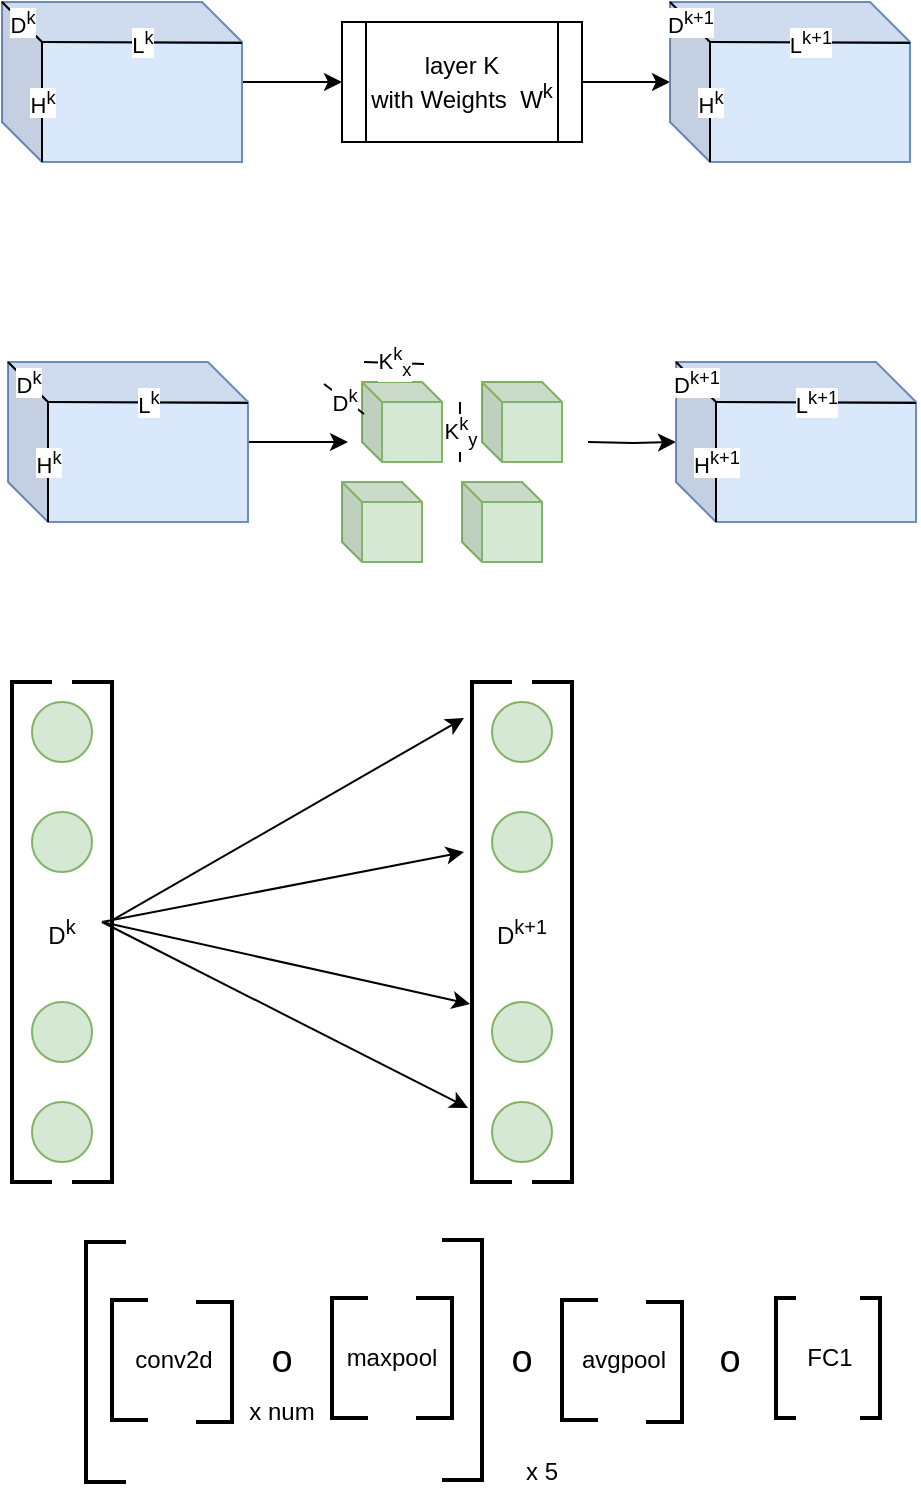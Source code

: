 <mxfile version="20.0.1" type="github">
  <diagram id="wSgpHQAtbLM4m3tJ_IFb" name="Page-1">
    <mxGraphModel dx="946" dy="589" grid="1" gridSize="10" guides="1" tooltips="1" connect="1" arrows="1" fold="1" page="1" pageScale="1" pageWidth="827" pageHeight="1169" math="0" shadow="0">
      <root>
        <mxCell id="0" />
        <mxCell id="1" parent="0" />
        <mxCell id="3ilonqyPFR8n0Mdz5V8T-7" value="" style="edgeStyle=orthogonalEdgeStyle;rounded=0;orthogonalLoop=1;jettySize=auto;html=1;shadow=0;" edge="1" parent="1" source="3ilonqyPFR8n0Mdz5V8T-1" target="3ilonqyPFR8n0Mdz5V8T-6">
          <mxGeometry relative="1" as="geometry" />
        </mxCell>
        <mxCell id="3ilonqyPFR8n0Mdz5V8T-1" value="" style="shape=cube;whiteSpace=wrap;html=1;boundedLbl=1;backgroundOutline=1;darkOpacity=0.05;darkOpacity2=0.1;fillColor=#dae8fc;strokeColor=#6c8ebf;" vertex="1" parent="1">
          <mxGeometry x="80" y="140" width="120" height="80" as="geometry" />
        </mxCell>
        <mxCell id="3ilonqyPFR8n0Mdz5V8T-2" value="L&lt;sup&gt;k&lt;/sup&gt;" style="endArrow=none;html=1;rounded=0;" edge="1" parent="1">
          <mxGeometry width="50" height="50" relative="1" as="geometry">
            <mxPoint x="100" y="160" as="sourcePoint" />
            <mxPoint x="200" y="160.5" as="targetPoint" />
            <Array as="points" />
          </mxGeometry>
        </mxCell>
        <mxCell id="3ilonqyPFR8n0Mdz5V8T-3" value="H&lt;sup&gt;k&lt;/sup&gt;" style="endArrow=none;html=1;rounded=0;" edge="1" parent="1">
          <mxGeometry width="50" height="50" relative="1" as="geometry">
            <mxPoint x="100" y="220" as="sourcePoint" />
            <mxPoint x="100" y="160" as="targetPoint" />
            <Array as="points" />
          </mxGeometry>
        </mxCell>
        <mxCell id="3ilonqyPFR8n0Mdz5V8T-4" value="D&lt;sup&gt;k&lt;/sup&gt;" style="endArrow=none;html=1;rounded=0;exitX=0;exitY=0;exitDx=0;exitDy=0;exitPerimeter=0;" edge="1" parent="1" source="3ilonqyPFR8n0Mdz5V8T-1">
          <mxGeometry width="50" height="50" relative="1" as="geometry">
            <mxPoint x="120" y="180" as="sourcePoint" />
            <mxPoint x="100" y="160" as="targetPoint" />
            <Array as="points" />
          </mxGeometry>
        </mxCell>
        <mxCell id="3ilonqyPFR8n0Mdz5V8T-12" value="" style="edgeStyle=orthogonalEdgeStyle;rounded=0;orthogonalLoop=1;jettySize=auto;html=1;shadow=0;" edge="1" parent="1" source="3ilonqyPFR8n0Mdz5V8T-6" target="3ilonqyPFR8n0Mdz5V8T-8">
          <mxGeometry relative="1" as="geometry" />
        </mxCell>
        <mxCell id="3ilonqyPFR8n0Mdz5V8T-6" value="layer K&lt;br&gt;with Weights&amp;nbsp; W&lt;sup&gt;k&lt;br&gt;&lt;/sup&gt;" style="shape=process;whiteSpace=wrap;html=1;backgroundOutline=1;rotation=0;" vertex="1" parent="1">
          <mxGeometry x="250" y="150" width="120" height="60" as="geometry" />
        </mxCell>
        <mxCell id="3ilonqyPFR8n0Mdz5V8T-8" value="" style="shape=cube;whiteSpace=wrap;html=1;boundedLbl=1;backgroundOutline=1;darkOpacity=0.05;darkOpacity2=0.1;fillColor=#dae8fc;strokeColor=#6c8ebf;" vertex="1" parent="1">
          <mxGeometry x="414" y="140" width="120" height="80" as="geometry" />
        </mxCell>
        <mxCell id="3ilonqyPFR8n0Mdz5V8T-9" value="L&lt;sup&gt;k+1&lt;/sup&gt;" style="endArrow=none;html=1;rounded=0;" edge="1" parent="1">
          <mxGeometry width="50" height="50" relative="1" as="geometry">
            <mxPoint x="434" y="160" as="sourcePoint" />
            <mxPoint x="534" y="160.5" as="targetPoint" />
            <Array as="points" />
          </mxGeometry>
        </mxCell>
        <mxCell id="3ilonqyPFR8n0Mdz5V8T-10" value="H&lt;sup&gt;k&lt;/sup&gt;" style="endArrow=none;html=1;rounded=0;" edge="1" parent="1">
          <mxGeometry width="50" height="50" relative="1" as="geometry">
            <mxPoint x="434" y="220" as="sourcePoint" />
            <mxPoint x="434" y="160" as="targetPoint" />
            <Array as="points" />
          </mxGeometry>
        </mxCell>
        <mxCell id="3ilonqyPFR8n0Mdz5V8T-11" value="D&lt;sup&gt;k+1&lt;/sup&gt;" style="endArrow=none;html=1;rounded=0;exitX=0;exitY=0;exitDx=0;exitDy=0;exitPerimeter=0;" edge="1" parent="1" source="3ilonqyPFR8n0Mdz5V8T-8">
          <mxGeometry width="50" height="50" relative="1" as="geometry">
            <mxPoint x="454" y="180" as="sourcePoint" />
            <mxPoint x="434" y="160" as="targetPoint" />
            <Array as="points" />
          </mxGeometry>
        </mxCell>
        <mxCell id="3ilonqyPFR8n0Mdz5V8T-13" value="" style="edgeStyle=orthogonalEdgeStyle;rounded=0;orthogonalLoop=1;jettySize=auto;html=1;shadow=0;" edge="1" parent="1" source="3ilonqyPFR8n0Mdz5V8T-14">
          <mxGeometry relative="1" as="geometry">
            <mxPoint x="253" y="360" as="targetPoint" />
          </mxGeometry>
        </mxCell>
        <mxCell id="3ilonqyPFR8n0Mdz5V8T-14" value="" style="shape=cube;whiteSpace=wrap;html=1;boundedLbl=1;backgroundOutline=1;darkOpacity=0.05;darkOpacity2=0.1;fillColor=#dae8fc;strokeColor=#6c8ebf;" vertex="1" parent="1">
          <mxGeometry x="83" y="320" width="120" height="80" as="geometry" />
        </mxCell>
        <mxCell id="3ilonqyPFR8n0Mdz5V8T-15" value="L&lt;sup&gt;k&lt;/sup&gt;" style="endArrow=none;html=1;rounded=0;" edge="1" parent="1">
          <mxGeometry width="50" height="50" relative="1" as="geometry">
            <mxPoint x="103" y="340" as="sourcePoint" />
            <mxPoint x="203" y="340.5" as="targetPoint" />
            <Array as="points" />
          </mxGeometry>
        </mxCell>
        <mxCell id="3ilonqyPFR8n0Mdz5V8T-16" value="H&lt;sup&gt;k&lt;/sup&gt;" style="endArrow=none;html=1;rounded=0;" edge="1" parent="1">
          <mxGeometry width="50" height="50" relative="1" as="geometry">
            <mxPoint x="103" y="400" as="sourcePoint" />
            <mxPoint x="103" y="340" as="targetPoint" />
            <Array as="points" />
          </mxGeometry>
        </mxCell>
        <mxCell id="3ilonqyPFR8n0Mdz5V8T-17" value="D&lt;sup&gt;k&lt;/sup&gt;" style="endArrow=none;html=1;rounded=0;exitX=0;exitY=0;exitDx=0;exitDy=0;exitPerimeter=0;" edge="1" parent="1" source="3ilonqyPFR8n0Mdz5V8T-14">
          <mxGeometry width="50" height="50" relative="1" as="geometry">
            <mxPoint x="123" y="360" as="sourcePoint" />
            <mxPoint x="103" y="340" as="targetPoint" />
            <Array as="points" />
          </mxGeometry>
        </mxCell>
        <mxCell id="3ilonqyPFR8n0Mdz5V8T-18" value="" style="edgeStyle=orthogonalEdgeStyle;rounded=0;orthogonalLoop=1;jettySize=auto;html=1;shadow=0;" edge="1" parent="1" target="3ilonqyPFR8n0Mdz5V8T-20">
          <mxGeometry relative="1" as="geometry">
            <mxPoint x="373" y="360" as="sourcePoint" />
          </mxGeometry>
        </mxCell>
        <mxCell id="3ilonqyPFR8n0Mdz5V8T-20" value="" style="shape=cube;whiteSpace=wrap;html=1;boundedLbl=1;backgroundOutline=1;darkOpacity=0.05;darkOpacity2=0.1;fillColor=#dae8fc;strokeColor=#6c8ebf;" vertex="1" parent="1">
          <mxGeometry x="417" y="320" width="120" height="80" as="geometry" />
        </mxCell>
        <mxCell id="3ilonqyPFR8n0Mdz5V8T-21" value="L&lt;sup&gt;k+1&lt;/sup&gt;" style="endArrow=none;html=1;rounded=0;" edge="1" parent="1">
          <mxGeometry width="50" height="50" relative="1" as="geometry">
            <mxPoint x="437" y="340" as="sourcePoint" />
            <mxPoint x="537" y="340.5" as="targetPoint" />
            <Array as="points" />
          </mxGeometry>
        </mxCell>
        <mxCell id="3ilonqyPFR8n0Mdz5V8T-22" value="H&lt;sup&gt;k+1&lt;br&gt;&lt;/sup&gt;" style="endArrow=none;html=1;rounded=0;" edge="1" parent="1">
          <mxGeometry width="50" height="50" relative="1" as="geometry">
            <mxPoint x="437" y="400" as="sourcePoint" />
            <mxPoint x="437" y="340" as="targetPoint" />
            <Array as="points" />
          </mxGeometry>
        </mxCell>
        <mxCell id="3ilonqyPFR8n0Mdz5V8T-23" value="D&lt;sup&gt;k+1&lt;/sup&gt;" style="endArrow=none;html=1;rounded=0;exitX=0;exitY=0;exitDx=0;exitDy=0;exitPerimeter=0;" edge="1" parent="1" source="3ilonqyPFR8n0Mdz5V8T-20">
          <mxGeometry width="50" height="50" relative="1" as="geometry">
            <mxPoint x="457" y="360" as="sourcePoint" />
            <mxPoint x="437" y="340" as="targetPoint" />
            <Array as="points" />
          </mxGeometry>
        </mxCell>
        <mxCell id="3ilonqyPFR8n0Mdz5V8T-27" value="" style="shape=cube;whiteSpace=wrap;html=1;boundedLbl=1;backgroundOutline=1;darkOpacity=0.05;darkOpacity2=0.1;size=10;fillColor=#d5e8d4;strokeColor=#82b366;" vertex="1" parent="1">
          <mxGeometry x="250" y="380" width="40" height="40" as="geometry" />
        </mxCell>
        <mxCell id="3ilonqyPFR8n0Mdz5V8T-28" value="" style="shape=cube;whiteSpace=wrap;html=1;boundedLbl=1;backgroundOutline=1;darkOpacity=0.05;darkOpacity2=0.1;size=10;fillColor=#d5e8d4;strokeColor=#82b366;" vertex="1" parent="1">
          <mxGeometry x="260" y="330" width="40" height="40" as="geometry" />
        </mxCell>
        <mxCell id="3ilonqyPFR8n0Mdz5V8T-29" value="" style="shape=cube;whiteSpace=wrap;html=1;boundedLbl=1;backgroundOutline=1;darkOpacity=0.05;darkOpacity2=0.1;size=10;fillColor=#d5e8d4;strokeColor=#82b366;" vertex="1" parent="1">
          <mxGeometry x="310" y="380" width="40" height="40" as="geometry" />
        </mxCell>
        <mxCell id="3ilonqyPFR8n0Mdz5V8T-30" value="" style="shape=cube;whiteSpace=wrap;html=1;boundedLbl=1;backgroundOutline=1;darkOpacity=0.05;darkOpacity2=0.1;size=10;fillColor=#d5e8d4;strokeColor=#82b366;" vertex="1" parent="1">
          <mxGeometry x="320" y="330" width="40" height="40" as="geometry" />
        </mxCell>
        <mxCell id="3ilonqyPFR8n0Mdz5V8T-31" value="K&lt;sup&gt;k&lt;/sup&gt;&lt;sub&gt;x&lt;/sub&gt;" style="endArrow=none;html=1;rounded=0;" edge="1" parent="1">
          <mxGeometry width="50" height="50" relative="1" as="geometry">
            <mxPoint x="261" y="320" as="sourcePoint" />
            <mxPoint x="291" y="321" as="targetPoint" />
            <Array as="points" />
          </mxGeometry>
        </mxCell>
        <mxCell id="3ilonqyPFR8n0Mdz5V8T-32" value="K&lt;sup&gt;k&lt;/sup&gt;&lt;sub&gt;y&lt;/sub&gt;" style="endArrow=none;html=1;rounded=0;entryX=0;entryY=0;entryDx=10;entryDy=40;entryPerimeter=0;" edge="1" parent="1">
          <mxGeometry width="50" height="50" relative="1" as="geometry">
            <mxPoint x="309" y="340" as="sourcePoint" />
            <mxPoint x="309" y="370" as="targetPoint" />
            <Array as="points" />
          </mxGeometry>
        </mxCell>
        <mxCell id="3ilonqyPFR8n0Mdz5V8T-34" value="D&lt;sup&gt;k&lt;/sup&gt;" style="endArrow=none;html=1;rounded=0;" edge="1" parent="1">
          <mxGeometry width="50" height="50" relative="1" as="geometry">
            <mxPoint x="241" y="331" as="sourcePoint" />
            <mxPoint x="261" y="346" as="targetPoint" />
            <Array as="points" />
          </mxGeometry>
        </mxCell>
        <mxCell id="3ilonqyPFR8n0Mdz5V8T-41" value="D&lt;sup&gt;k&lt;/sup&gt;" style="text;html=1;strokeColor=none;fillColor=none;align=center;verticalAlign=middle;whiteSpace=wrap;rounded=0;" vertex="1" parent="1">
          <mxGeometry x="80" y="590" width="60" height="30" as="geometry" />
        </mxCell>
        <mxCell id="3ilonqyPFR8n0Mdz5V8T-43" value="" style="ellipse;whiteSpace=wrap;html=1;aspect=fixed;fillColor=#d5e8d4;strokeColor=#82b366;" vertex="1" parent="1">
          <mxGeometry x="95" y="490" width="30" height="30" as="geometry" />
        </mxCell>
        <mxCell id="3ilonqyPFR8n0Mdz5V8T-44" value="" style="ellipse;whiteSpace=wrap;html=1;aspect=fixed;fillColor=#d5e8d4;strokeColor=#82b366;" vertex="1" parent="1">
          <mxGeometry x="95" y="545" width="30" height="30" as="geometry" />
        </mxCell>
        <mxCell id="3ilonqyPFR8n0Mdz5V8T-45" value="" style="ellipse;whiteSpace=wrap;html=1;aspect=fixed;fillColor=#d5e8d4;strokeColor=#82b366;" vertex="1" parent="1">
          <mxGeometry x="95" y="640" width="30" height="30" as="geometry" />
        </mxCell>
        <mxCell id="3ilonqyPFR8n0Mdz5V8T-46" value="" style="ellipse;whiteSpace=wrap;html=1;aspect=fixed;fillColor=#d5e8d4;strokeColor=#82b366;" vertex="1" parent="1">
          <mxGeometry x="95" y="690" width="30" height="30" as="geometry" />
        </mxCell>
        <mxCell id="3ilonqyPFR8n0Mdz5V8T-47" value="" style="strokeWidth=2;html=1;shape=mxgraph.flowchart.annotation_1;align=left;pointerEvents=1;" vertex="1" parent="1">
          <mxGeometry x="85" y="480" width="20" height="250" as="geometry" />
        </mxCell>
        <mxCell id="3ilonqyPFR8n0Mdz5V8T-50" value="" style="strokeWidth=2;html=1;shape=mxgraph.flowchart.annotation_1;align=left;pointerEvents=1;rotation=-180;" vertex="1" parent="1">
          <mxGeometry x="115" y="480" width="20" height="250" as="geometry" />
        </mxCell>
        <mxCell id="3ilonqyPFR8n0Mdz5V8T-51" value="D&lt;sup&gt;k+1&lt;/sup&gt;" style="text;html=1;strokeColor=none;fillColor=none;align=center;verticalAlign=middle;whiteSpace=wrap;rounded=0;" vertex="1" parent="1">
          <mxGeometry x="310" y="590" width="60" height="30" as="geometry" />
        </mxCell>
        <mxCell id="3ilonqyPFR8n0Mdz5V8T-52" value="" style="ellipse;whiteSpace=wrap;html=1;aspect=fixed;fillColor=#d5e8d4;strokeColor=#82b366;" vertex="1" parent="1">
          <mxGeometry x="325" y="490" width="30" height="30" as="geometry" />
        </mxCell>
        <mxCell id="3ilonqyPFR8n0Mdz5V8T-53" value="" style="ellipse;whiteSpace=wrap;html=1;aspect=fixed;fillColor=#d5e8d4;strokeColor=#82b366;" vertex="1" parent="1">
          <mxGeometry x="325" y="545" width="30" height="30" as="geometry" />
        </mxCell>
        <mxCell id="3ilonqyPFR8n0Mdz5V8T-54" value="" style="ellipse;whiteSpace=wrap;html=1;aspect=fixed;fillColor=#d5e8d4;strokeColor=#82b366;" vertex="1" parent="1">
          <mxGeometry x="325" y="640" width="30" height="30" as="geometry" />
        </mxCell>
        <mxCell id="3ilonqyPFR8n0Mdz5V8T-55" value="" style="ellipse;whiteSpace=wrap;html=1;aspect=fixed;fillColor=#d5e8d4;strokeColor=#82b366;" vertex="1" parent="1">
          <mxGeometry x="325" y="690" width="30" height="30" as="geometry" />
        </mxCell>
        <mxCell id="3ilonqyPFR8n0Mdz5V8T-56" value="" style="strokeWidth=2;html=1;shape=mxgraph.flowchart.annotation_1;align=left;pointerEvents=1;" vertex="1" parent="1">
          <mxGeometry x="315" y="480" width="20" height="250" as="geometry" />
        </mxCell>
        <mxCell id="3ilonqyPFR8n0Mdz5V8T-57" value="" style="strokeWidth=2;html=1;shape=mxgraph.flowchart.annotation_1;align=left;pointerEvents=1;rotation=-180;" vertex="1" parent="1">
          <mxGeometry x="345" y="480" width="20" height="250" as="geometry" />
        </mxCell>
        <mxCell id="3ilonqyPFR8n0Mdz5V8T-58" value="" style="endArrow=classic;html=1;rounded=0;shadow=0;entryX=-0.2;entryY=0.072;entryDx=0;entryDy=0;entryPerimeter=0;" edge="1" parent="1" source="3ilonqyPFR8n0Mdz5V8T-50" target="3ilonqyPFR8n0Mdz5V8T-56">
          <mxGeometry width="50" height="50" relative="1" as="geometry">
            <mxPoint x="390" y="680" as="sourcePoint" />
            <mxPoint x="440" y="630" as="targetPoint" />
          </mxGeometry>
        </mxCell>
        <mxCell id="3ilonqyPFR8n0Mdz5V8T-59" value="" style="endArrow=classic;html=1;rounded=0;shadow=0;entryX=-0.2;entryY=0.34;entryDx=0;entryDy=0;entryPerimeter=0;" edge="1" parent="1" target="3ilonqyPFR8n0Mdz5V8T-56">
          <mxGeometry width="50" height="50" relative="1" as="geometry">
            <mxPoint x="130" y="600" as="sourcePoint" />
            <mxPoint x="321" y="508" as="targetPoint" />
          </mxGeometry>
        </mxCell>
        <mxCell id="3ilonqyPFR8n0Mdz5V8T-61" value="" style="endArrow=classic;html=1;rounded=0;shadow=0;entryX=-0.05;entryY=0.644;entryDx=0;entryDy=0;entryPerimeter=0;" edge="1" parent="1" target="3ilonqyPFR8n0Mdz5V8T-56">
          <mxGeometry width="50" height="50" relative="1" as="geometry">
            <mxPoint x="130" y="600" as="sourcePoint" />
            <mxPoint x="321" y="575" as="targetPoint" />
          </mxGeometry>
        </mxCell>
        <mxCell id="3ilonqyPFR8n0Mdz5V8T-62" value="" style="endArrow=classic;html=1;rounded=0;shadow=0;entryX=-0.1;entryY=0.852;entryDx=0;entryDy=0;entryPerimeter=0;" edge="1" parent="1" target="3ilonqyPFR8n0Mdz5V8T-56">
          <mxGeometry width="50" height="50" relative="1" as="geometry">
            <mxPoint x="130" y="600" as="sourcePoint" />
            <mxPoint x="331" y="585" as="targetPoint" />
          </mxGeometry>
        </mxCell>
        <mxCell id="3ilonqyPFR8n0Mdz5V8T-67" value="" style="strokeWidth=2;html=1;shape=mxgraph.flowchart.annotation_1;align=left;pointerEvents=1;" vertex="1" parent="1">
          <mxGeometry x="122" y="760" width="20" height="120" as="geometry" />
        </mxCell>
        <mxCell id="3ilonqyPFR8n0Mdz5V8T-68" value="" style="strokeWidth=2;html=1;shape=mxgraph.flowchart.annotation_1;align=left;pointerEvents=1;rotation=-180;" vertex="1" parent="1">
          <mxGeometry x="300" y="759" width="20" height="120" as="geometry" />
        </mxCell>
        <mxCell id="3ilonqyPFR8n0Mdz5V8T-69" value="" style="strokeWidth=2;html=1;shape=mxgraph.flowchart.annotation_1;align=left;pointerEvents=1;" vertex="1" parent="1">
          <mxGeometry x="135" y="789" width="18" height="60" as="geometry" />
        </mxCell>
        <mxCell id="3ilonqyPFR8n0Mdz5V8T-70" value="" style="strokeWidth=2;html=1;shape=mxgraph.flowchart.annotation_1;align=left;pointerEvents=1;rotation=-180;" vertex="1" parent="1">
          <mxGeometry x="177" y="790" width="18" height="60" as="geometry" />
        </mxCell>
        <mxCell id="3ilonqyPFR8n0Mdz5V8T-71" value="conv2d" style="text;html=1;strokeColor=none;fillColor=none;align=center;verticalAlign=middle;whiteSpace=wrap;rounded=0;" vertex="1" parent="1">
          <mxGeometry x="136" y="804" width="60" height="30" as="geometry" />
        </mxCell>
        <mxCell id="3ilonqyPFR8n0Mdz5V8T-72" value="x 5" style="text;html=1;strokeColor=none;fillColor=none;align=center;verticalAlign=middle;whiteSpace=wrap;rounded=0;" vertex="1" parent="1">
          <mxGeometry x="320" y="860" width="60" height="30" as="geometry" />
        </mxCell>
        <mxCell id="3ilonqyPFR8n0Mdz5V8T-73" value="x num" style="text;html=1;strokeColor=none;fillColor=none;align=center;verticalAlign=middle;whiteSpace=wrap;rounded=0;" vertex="1" parent="1">
          <mxGeometry x="190" y="830" width="60" height="30" as="geometry" />
        </mxCell>
        <mxCell id="3ilonqyPFR8n0Mdz5V8T-74" value="&lt;font style=&quot;font-size: 19px;&quot;&gt;o&lt;/font&gt;" style="text;html=1;strokeColor=none;fillColor=none;align=center;verticalAlign=middle;whiteSpace=wrap;rounded=0;" vertex="1" parent="1">
          <mxGeometry x="190" y="804" width="60" height="30" as="geometry" />
        </mxCell>
        <mxCell id="3ilonqyPFR8n0Mdz5V8T-75" value="" style="strokeWidth=2;html=1;shape=mxgraph.flowchart.annotation_1;align=left;pointerEvents=1;" vertex="1" parent="1">
          <mxGeometry x="245" y="788" width="18" height="60" as="geometry" />
        </mxCell>
        <mxCell id="3ilonqyPFR8n0Mdz5V8T-76" value="" style="strokeWidth=2;html=1;shape=mxgraph.flowchart.annotation_1;align=left;pointerEvents=1;rotation=-180;" vertex="1" parent="1">
          <mxGeometry x="287" y="788" width="18" height="60" as="geometry" />
        </mxCell>
        <mxCell id="3ilonqyPFR8n0Mdz5V8T-81" value="maxpool" style="text;html=1;strokeColor=none;fillColor=none;align=center;verticalAlign=middle;whiteSpace=wrap;rounded=0;" vertex="1" parent="1">
          <mxGeometry x="245" y="803" width="60" height="30" as="geometry" />
        </mxCell>
        <mxCell id="3ilonqyPFR8n0Mdz5V8T-82" value="&lt;font style=&quot;font-size: 19px;&quot;&gt;o&lt;/font&gt;" style="text;html=1;strokeColor=none;fillColor=none;align=center;verticalAlign=middle;whiteSpace=wrap;rounded=0;" vertex="1" parent="1">
          <mxGeometry x="310" y="804" width="60" height="30" as="geometry" />
        </mxCell>
        <mxCell id="3ilonqyPFR8n0Mdz5V8T-83" value="" style="strokeWidth=2;html=1;shape=mxgraph.flowchart.annotation_1;align=left;pointerEvents=1;" vertex="1" parent="1">
          <mxGeometry x="360" y="789" width="18" height="60" as="geometry" />
        </mxCell>
        <mxCell id="3ilonqyPFR8n0Mdz5V8T-84" value="" style="strokeWidth=2;html=1;shape=mxgraph.flowchart.annotation_1;align=left;pointerEvents=1;rotation=-180;" vertex="1" parent="1">
          <mxGeometry x="402" y="790" width="18" height="60" as="geometry" />
        </mxCell>
        <mxCell id="3ilonqyPFR8n0Mdz5V8T-85" value="avgpool" style="text;html=1;strokeColor=none;fillColor=none;align=center;verticalAlign=middle;whiteSpace=wrap;rounded=0;" vertex="1" parent="1">
          <mxGeometry x="361" y="804" width="60" height="30" as="geometry" />
        </mxCell>
        <mxCell id="3ilonqyPFR8n0Mdz5V8T-87" value="&lt;font style=&quot;font-size: 19px;&quot;&gt;o&lt;/font&gt;" style="text;html=1;strokeColor=none;fillColor=none;align=center;verticalAlign=middle;whiteSpace=wrap;rounded=0;" vertex="1" parent="1">
          <mxGeometry x="414" y="804" width="60" height="30" as="geometry" />
        </mxCell>
        <mxCell id="3ilonqyPFR8n0Mdz5V8T-88" value="" style="strokeWidth=2;html=1;shape=mxgraph.flowchart.annotation_1;align=left;pointerEvents=1;" vertex="1" parent="1">
          <mxGeometry x="467" y="788" width="10" height="60" as="geometry" />
        </mxCell>
        <mxCell id="3ilonqyPFR8n0Mdz5V8T-89" value="" style="strokeWidth=2;html=1;shape=mxgraph.flowchart.annotation_1;align=left;pointerEvents=1;rotation=-180;" vertex="1" parent="1">
          <mxGeometry x="509" y="788" width="10" height="60" as="geometry" />
        </mxCell>
        <mxCell id="3ilonqyPFR8n0Mdz5V8T-90" value="FC1" style="text;html=1;strokeColor=none;fillColor=none;align=center;verticalAlign=middle;whiteSpace=wrap;rounded=0;" vertex="1" parent="1">
          <mxGeometry x="468" y="803" width="52" height="30" as="geometry" />
        </mxCell>
      </root>
    </mxGraphModel>
  </diagram>
</mxfile>
